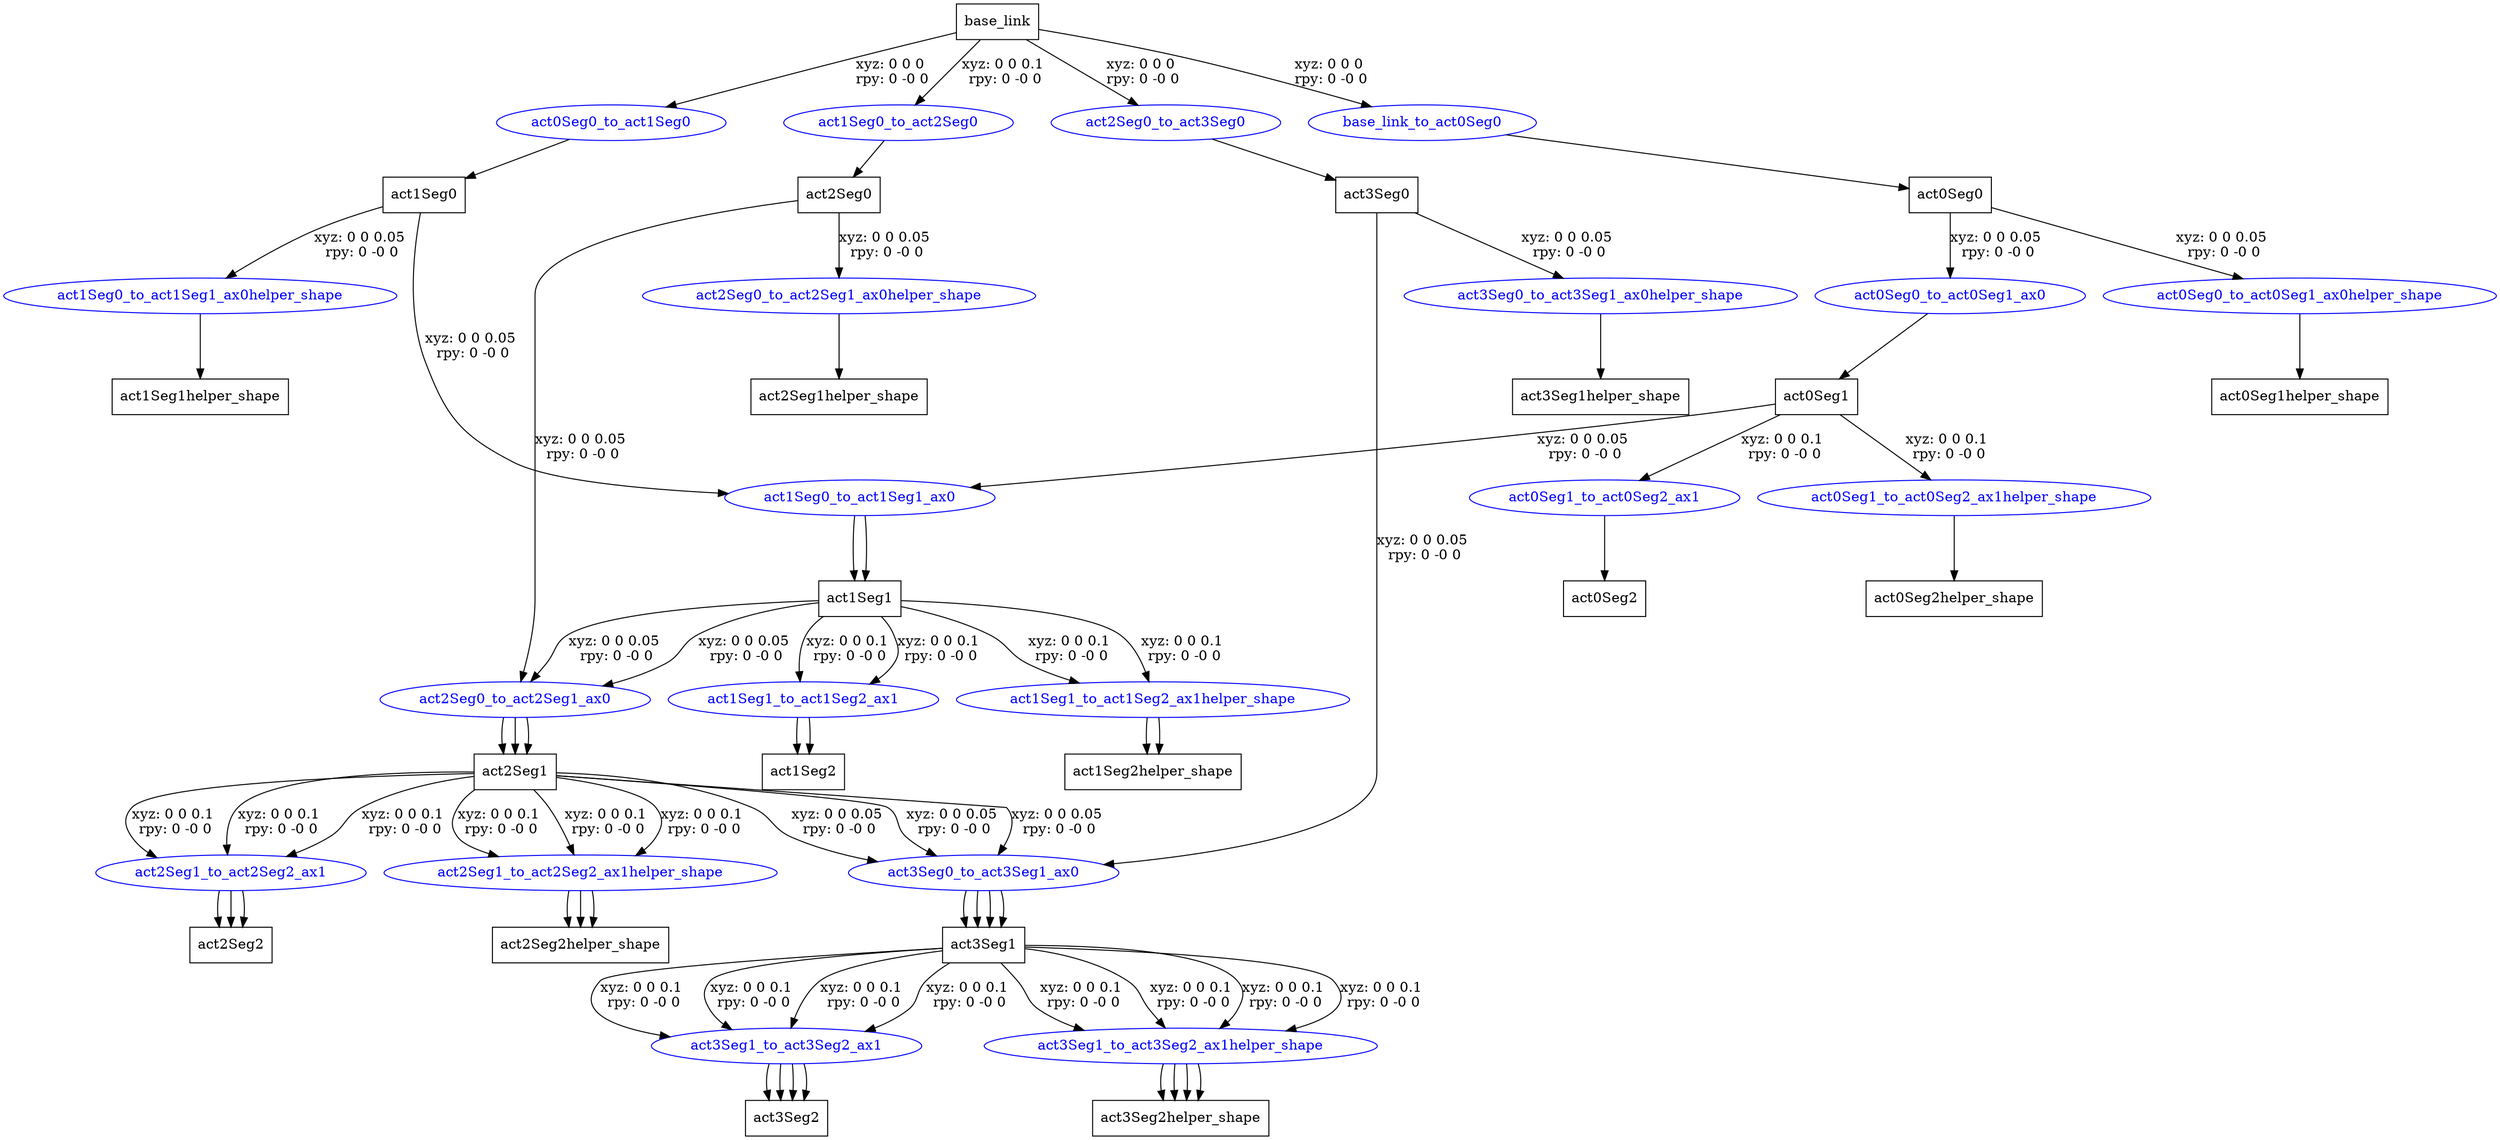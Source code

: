 digraph G {
node [shape=box];
"base_link" [label="base_link"];
"act1Seg0" [label="act1Seg0"];
"act1Seg1" [label="act1Seg1"];
"act1Seg2" [label="act1Seg2"];
"act1Seg2helper_shape" [label="act1Seg2helper_shape"];
"act2Seg1" [label="act2Seg1"];
"act2Seg2" [label="act2Seg2"];
"act2Seg2helper_shape" [label="act2Seg2helper_shape"];
"act3Seg1" [label="act3Seg1"];
"act3Seg2" [label="act3Seg2"];
"act3Seg2helper_shape" [label="act3Seg2helper_shape"];
"act1Seg1helper_shape" [label="act1Seg1helper_shape"];
"act2Seg0" [label="act2Seg0"];
"act2Seg1" [label="act2Seg1"];
"act2Seg2" [label="act2Seg2"];
"act2Seg2helper_shape" [label="act2Seg2helper_shape"];
"act3Seg1" [label="act3Seg1"];
"act3Seg2" [label="act3Seg2"];
"act3Seg2helper_shape" [label="act3Seg2helper_shape"];
"act2Seg1helper_shape" [label="act2Seg1helper_shape"];
"act3Seg0" [label="act3Seg0"];
"act3Seg1" [label="act3Seg1"];
"act3Seg2" [label="act3Seg2"];
"act3Seg2helper_shape" [label="act3Seg2helper_shape"];
"act3Seg1helper_shape" [label="act3Seg1helper_shape"];
"act0Seg0" [label="act0Seg0"];
"act0Seg1" [label="act0Seg1"];
"act0Seg2" [label="act0Seg2"];
"act0Seg2helper_shape" [label="act0Seg2helper_shape"];
"act1Seg1" [label="act1Seg1"];
"act1Seg2" [label="act1Seg2"];
"act1Seg2helper_shape" [label="act1Seg2helper_shape"];
"act2Seg1" [label="act2Seg1"];
"act2Seg2" [label="act2Seg2"];
"act2Seg2helper_shape" [label="act2Seg2helper_shape"];
"act3Seg1" [label="act3Seg1"];
"act3Seg2" [label="act3Seg2"];
"act3Seg2helper_shape" [label="act3Seg2helper_shape"];
"act0Seg1helper_shape" [label="act0Seg1helper_shape"];
node [shape=ellipse, color=blue, fontcolor=blue];
"base_link" -> "act0Seg0_to_act1Seg0" [label="xyz: 0 0 0 \nrpy: 0 -0 0"]
"act0Seg0_to_act1Seg0" -> "act1Seg0"
"act1Seg0" -> "act1Seg0_to_act1Seg1_ax0" [label="xyz: 0 0 0.05 \nrpy: 0 -0 0"]
"act1Seg0_to_act1Seg1_ax0" -> "act1Seg1"
"act1Seg1" -> "act1Seg1_to_act1Seg2_ax1" [label="xyz: 0 0 0.1 \nrpy: 0 -0 0"]
"act1Seg1_to_act1Seg2_ax1" -> "act1Seg2"
"act1Seg1" -> "act1Seg1_to_act1Seg2_ax1helper_shape" [label="xyz: 0 0 0.1 \nrpy: 0 -0 0"]
"act1Seg1_to_act1Seg2_ax1helper_shape" -> "act1Seg2helper_shape"
"act1Seg1" -> "act2Seg0_to_act2Seg1_ax0" [label="xyz: 0 0 0.05 \nrpy: 0 -0 0"]
"act2Seg0_to_act2Seg1_ax0" -> "act2Seg1"
"act2Seg1" -> "act2Seg1_to_act2Seg2_ax1" [label="xyz: 0 0 0.1 \nrpy: 0 -0 0"]
"act2Seg1_to_act2Seg2_ax1" -> "act2Seg2"
"act2Seg1" -> "act2Seg1_to_act2Seg2_ax1helper_shape" [label="xyz: 0 0 0.1 \nrpy: 0 -0 0"]
"act2Seg1_to_act2Seg2_ax1helper_shape" -> "act2Seg2helper_shape"
"act2Seg1" -> "act3Seg0_to_act3Seg1_ax0" [label="xyz: 0 0 0.05 \nrpy: 0 -0 0"]
"act3Seg0_to_act3Seg1_ax0" -> "act3Seg1"
"act3Seg1" -> "act3Seg1_to_act3Seg2_ax1" [label="xyz: 0 0 0.1 \nrpy: 0 -0 0"]
"act3Seg1_to_act3Seg2_ax1" -> "act3Seg2"
"act3Seg1" -> "act3Seg1_to_act3Seg2_ax1helper_shape" [label="xyz: 0 0 0.1 \nrpy: 0 -0 0"]
"act3Seg1_to_act3Seg2_ax1helper_shape" -> "act3Seg2helper_shape"
"act1Seg0" -> "act1Seg0_to_act1Seg1_ax0helper_shape" [label="xyz: 0 0 0.05 \nrpy: 0 -0 0"]
"act1Seg0_to_act1Seg1_ax0helper_shape" -> "act1Seg1helper_shape"
"base_link" -> "act1Seg0_to_act2Seg0" [label="xyz: 0 0 0.1 \nrpy: 0 -0 0"]
"act1Seg0_to_act2Seg0" -> "act2Seg0"
"act2Seg0" -> "act2Seg0_to_act2Seg1_ax0" [label="xyz: 0 0 0.05 \nrpy: 0 -0 0"]
"act2Seg0_to_act2Seg1_ax0" -> "act2Seg1"
"act2Seg1" -> "act2Seg1_to_act2Seg2_ax1" [label="xyz: 0 0 0.1 \nrpy: 0 -0 0"]
"act2Seg1_to_act2Seg2_ax1" -> "act2Seg2"
"act2Seg1" -> "act2Seg1_to_act2Seg2_ax1helper_shape" [label="xyz: 0 0 0.1 \nrpy: 0 -0 0"]
"act2Seg1_to_act2Seg2_ax1helper_shape" -> "act2Seg2helper_shape"
"act2Seg1" -> "act3Seg0_to_act3Seg1_ax0" [label="xyz: 0 0 0.05 \nrpy: 0 -0 0"]
"act3Seg0_to_act3Seg1_ax0" -> "act3Seg1"
"act3Seg1" -> "act3Seg1_to_act3Seg2_ax1" [label="xyz: 0 0 0.1 \nrpy: 0 -0 0"]
"act3Seg1_to_act3Seg2_ax1" -> "act3Seg2"
"act3Seg1" -> "act3Seg1_to_act3Seg2_ax1helper_shape" [label="xyz: 0 0 0.1 \nrpy: 0 -0 0"]
"act3Seg1_to_act3Seg2_ax1helper_shape" -> "act3Seg2helper_shape"
"act2Seg0" -> "act2Seg0_to_act2Seg1_ax0helper_shape" [label="xyz: 0 0 0.05 \nrpy: 0 -0 0"]
"act2Seg0_to_act2Seg1_ax0helper_shape" -> "act2Seg1helper_shape"
"base_link" -> "act2Seg0_to_act3Seg0" [label="xyz: 0 0 0 \nrpy: 0 -0 0"]
"act2Seg0_to_act3Seg0" -> "act3Seg0"
"act3Seg0" -> "act3Seg0_to_act3Seg1_ax0" [label="xyz: 0 0 0.05 \nrpy: 0 -0 0"]
"act3Seg0_to_act3Seg1_ax0" -> "act3Seg1"
"act3Seg1" -> "act3Seg1_to_act3Seg2_ax1" [label="xyz: 0 0 0.1 \nrpy: 0 -0 0"]
"act3Seg1_to_act3Seg2_ax1" -> "act3Seg2"
"act3Seg1" -> "act3Seg1_to_act3Seg2_ax1helper_shape" [label="xyz: 0 0 0.1 \nrpy: 0 -0 0"]
"act3Seg1_to_act3Seg2_ax1helper_shape" -> "act3Seg2helper_shape"
"act3Seg0" -> "act3Seg0_to_act3Seg1_ax0helper_shape" [label="xyz: 0 0 0.05 \nrpy: 0 -0 0"]
"act3Seg0_to_act3Seg1_ax0helper_shape" -> "act3Seg1helper_shape"
"base_link" -> "base_link_to_act0Seg0" [label="xyz: 0 0 0 \nrpy: 0 -0 0"]
"base_link_to_act0Seg0" -> "act0Seg0"
"act0Seg0" -> "act0Seg0_to_act0Seg1_ax0" [label="xyz: 0 0 0.05 \nrpy: 0 -0 0"]
"act0Seg0_to_act0Seg1_ax0" -> "act0Seg1"
"act0Seg1" -> "act0Seg1_to_act0Seg2_ax1" [label="xyz: 0 0 0.1 \nrpy: 0 -0 0"]
"act0Seg1_to_act0Seg2_ax1" -> "act0Seg2"
"act0Seg1" -> "act0Seg1_to_act0Seg2_ax1helper_shape" [label="xyz: 0 0 0.1 \nrpy: 0 -0 0"]
"act0Seg1_to_act0Seg2_ax1helper_shape" -> "act0Seg2helper_shape"
"act0Seg1" -> "act1Seg0_to_act1Seg1_ax0" [label="xyz: 0 0 0.05 \nrpy: 0 -0 0"]
"act1Seg0_to_act1Seg1_ax0" -> "act1Seg1"
"act1Seg1" -> "act1Seg1_to_act1Seg2_ax1" [label="xyz: 0 0 0.1 \nrpy: 0 -0 0"]
"act1Seg1_to_act1Seg2_ax1" -> "act1Seg2"
"act1Seg1" -> "act1Seg1_to_act1Seg2_ax1helper_shape" [label="xyz: 0 0 0.1 \nrpy: 0 -0 0"]
"act1Seg1_to_act1Seg2_ax1helper_shape" -> "act1Seg2helper_shape"
"act1Seg1" -> "act2Seg0_to_act2Seg1_ax0" [label="xyz: 0 0 0.05 \nrpy: 0 -0 0"]
"act2Seg0_to_act2Seg1_ax0" -> "act2Seg1"
"act2Seg1" -> "act2Seg1_to_act2Seg2_ax1" [label="xyz: 0 0 0.1 \nrpy: 0 -0 0"]
"act2Seg1_to_act2Seg2_ax1" -> "act2Seg2"
"act2Seg1" -> "act2Seg1_to_act2Seg2_ax1helper_shape" [label="xyz: 0 0 0.1 \nrpy: 0 -0 0"]
"act2Seg1_to_act2Seg2_ax1helper_shape" -> "act2Seg2helper_shape"
"act2Seg1" -> "act3Seg0_to_act3Seg1_ax0" [label="xyz: 0 0 0.05 \nrpy: 0 -0 0"]
"act3Seg0_to_act3Seg1_ax0" -> "act3Seg1"
"act3Seg1" -> "act3Seg1_to_act3Seg2_ax1" [label="xyz: 0 0 0.1 \nrpy: 0 -0 0"]
"act3Seg1_to_act3Seg2_ax1" -> "act3Seg2"
"act3Seg1" -> "act3Seg1_to_act3Seg2_ax1helper_shape" [label="xyz: 0 0 0.1 \nrpy: 0 -0 0"]
"act3Seg1_to_act3Seg2_ax1helper_shape" -> "act3Seg2helper_shape"
"act0Seg0" -> "act0Seg0_to_act0Seg1_ax0helper_shape" [label="xyz: 0 0 0.05 \nrpy: 0 -0 0"]
"act0Seg0_to_act0Seg1_ax0helper_shape" -> "act0Seg1helper_shape"
}
